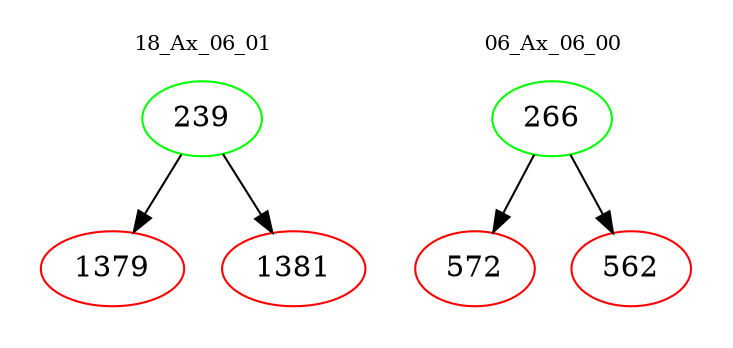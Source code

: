 digraph{
subgraph cluster_0 {
color = white
label = "18_Ax_06_01";
fontsize=10;
T0_239 [label="239", color="green"]
T0_239 -> T0_1379 [color="black"]
T0_1379 [label="1379", color="red"]
T0_239 -> T0_1381 [color="black"]
T0_1381 [label="1381", color="red"]
}
subgraph cluster_1 {
color = white
label = "06_Ax_06_00";
fontsize=10;
T1_266 [label="266", color="green"]
T1_266 -> T1_572 [color="black"]
T1_572 [label="572", color="red"]
T1_266 -> T1_562 [color="black"]
T1_562 [label="562", color="red"]
}
}
